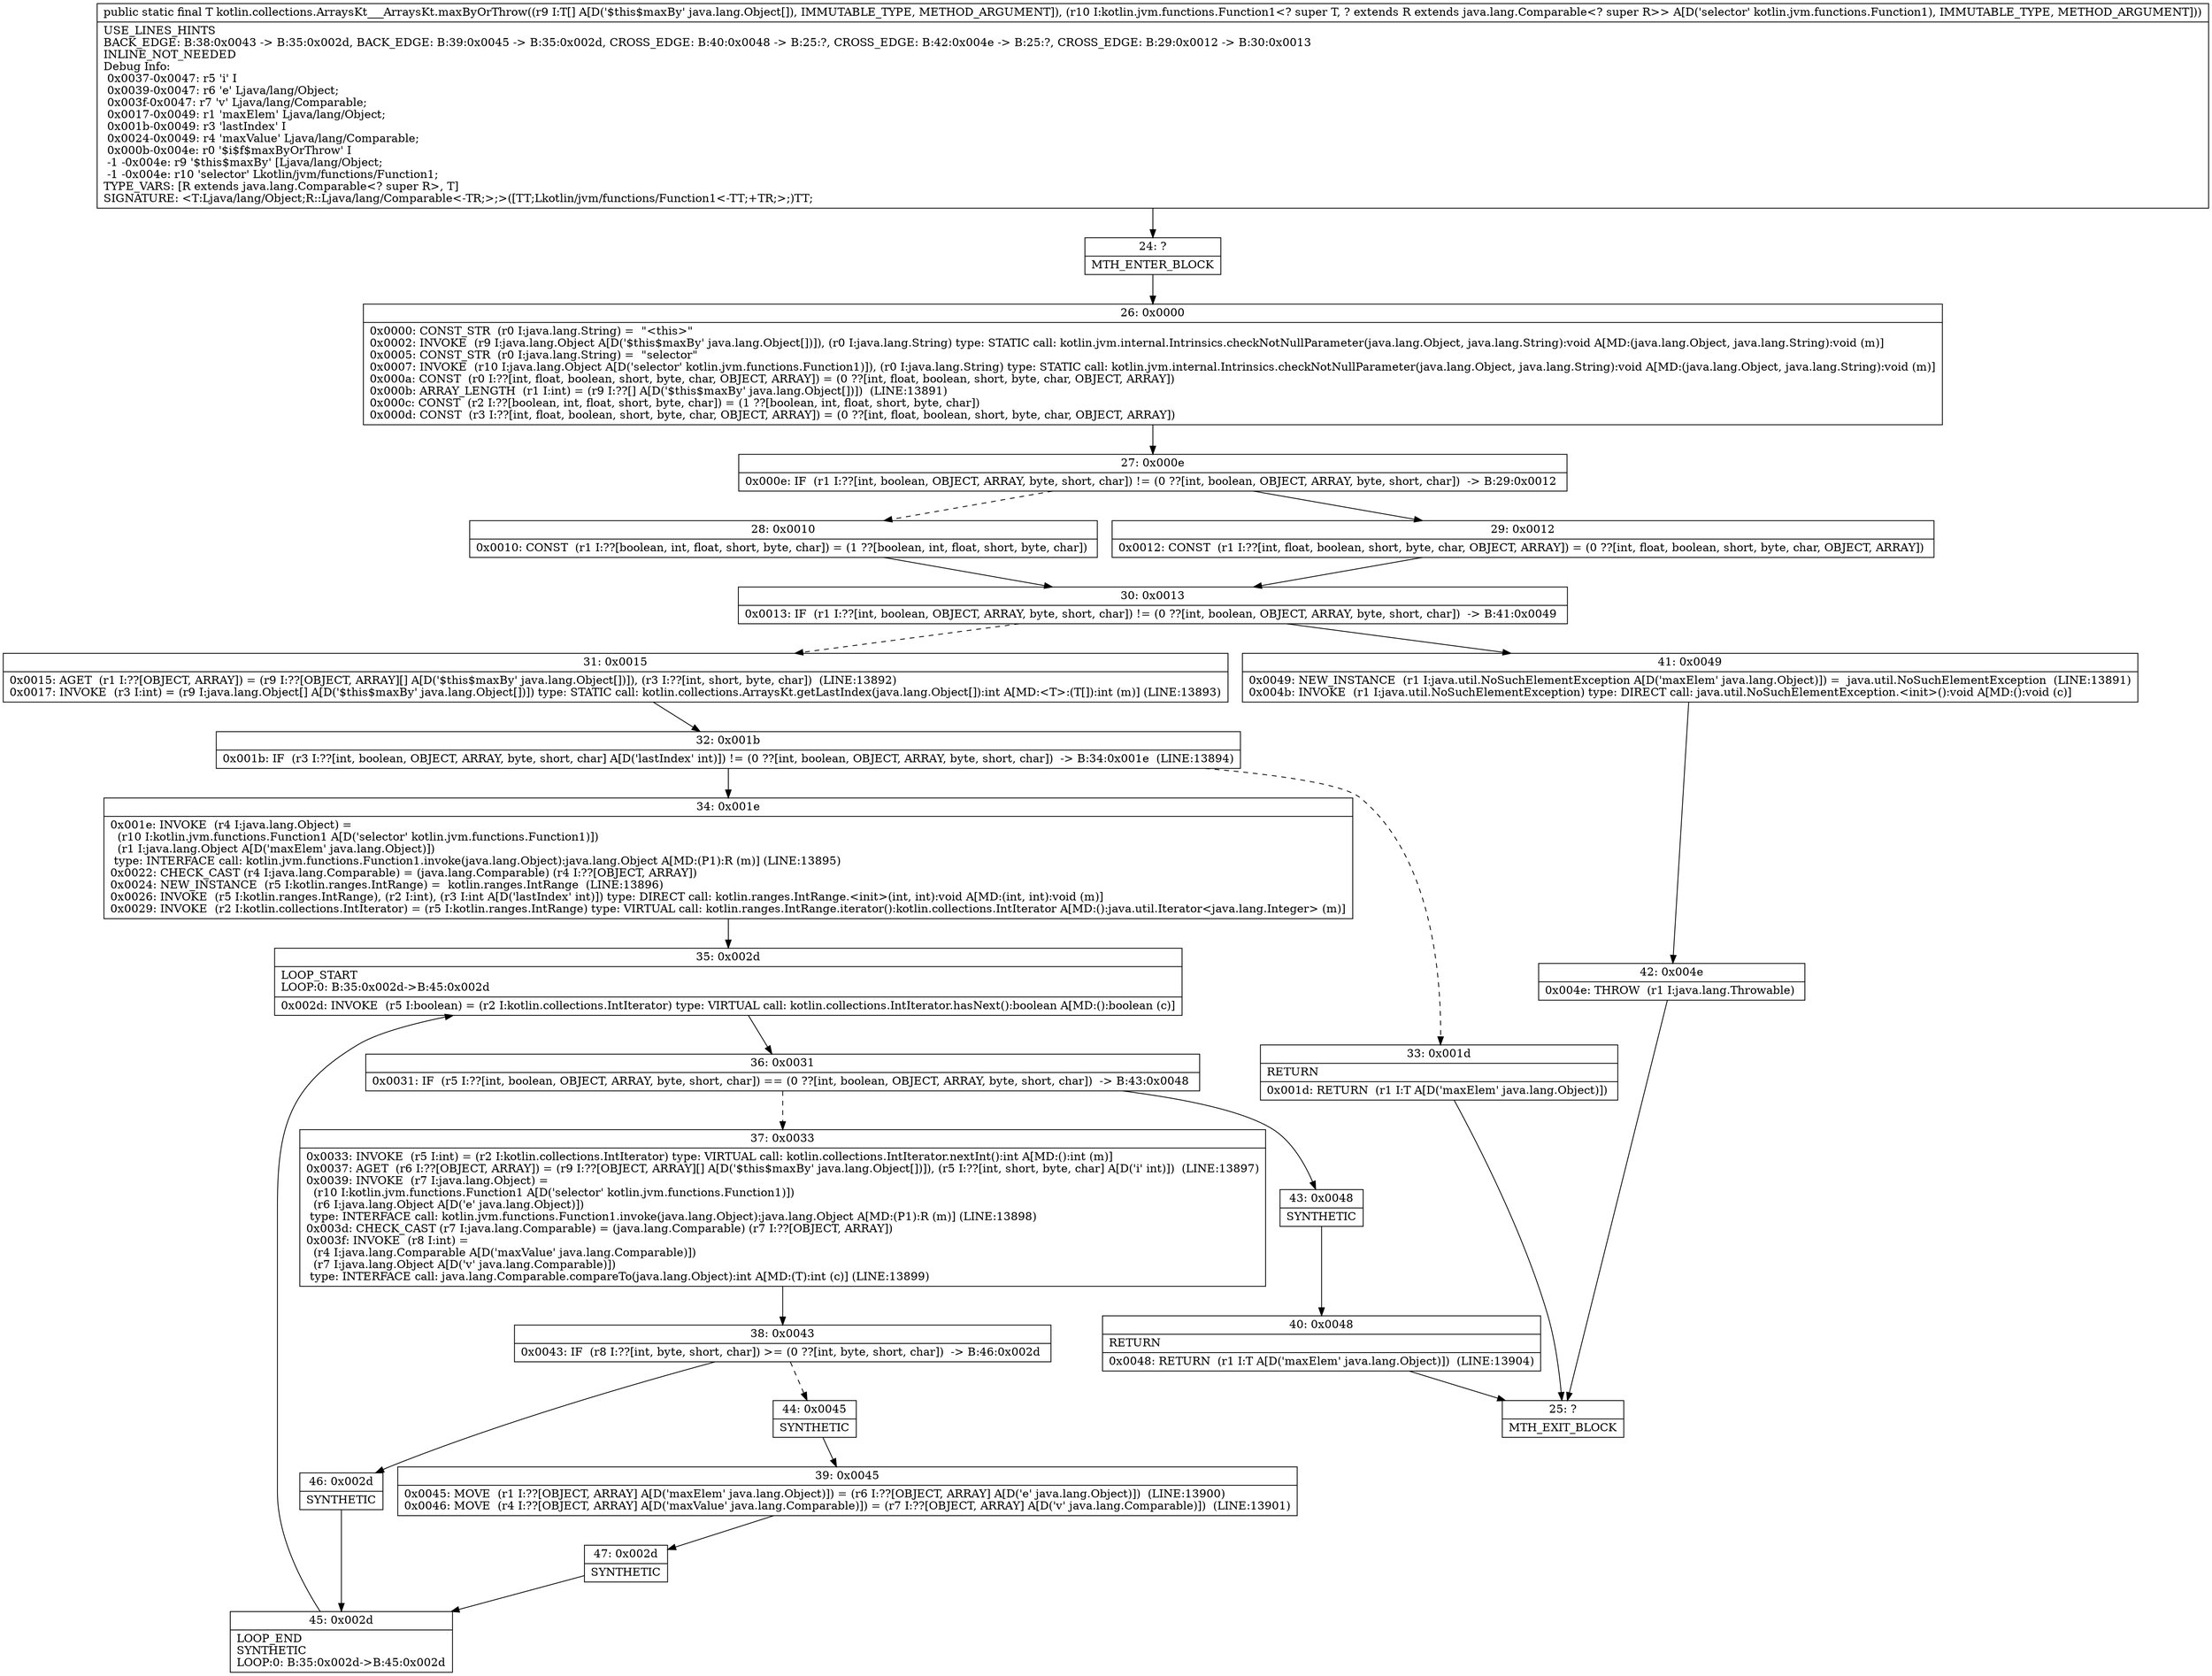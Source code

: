 digraph "CFG forkotlin.collections.ArraysKt___ArraysKt.maxByOrThrow([Ljava\/lang\/Object;Lkotlin\/jvm\/functions\/Function1;)Ljava\/lang\/Object;" {
Node_24 [shape=record,label="{24\:\ ?|MTH_ENTER_BLOCK\l}"];
Node_26 [shape=record,label="{26\:\ 0x0000|0x0000: CONST_STR  (r0 I:java.lang.String) =  \"\<this\>\" \l0x0002: INVOKE  (r9 I:java.lang.Object A[D('$this$maxBy' java.lang.Object[])]), (r0 I:java.lang.String) type: STATIC call: kotlin.jvm.internal.Intrinsics.checkNotNullParameter(java.lang.Object, java.lang.String):void A[MD:(java.lang.Object, java.lang.String):void (m)]\l0x0005: CONST_STR  (r0 I:java.lang.String) =  \"selector\" \l0x0007: INVOKE  (r10 I:java.lang.Object A[D('selector' kotlin.jvm.functions.Function1)]), (r0 I:java.lang.String) type: STATIC call: kotlin.jvm.internal.Intrinsics.checkNotNullParameter(java.lang.Object, java.lang.String):void A[MD:(java.lang.Object, java.lang.String):void (m)]\l0x000a: CONST  (r0 I:??[int, float, boolean, short, byte, char, OBJECT, ARRAY]) = (0 ??[int, float, boolean, short, byte, char, OBJECT, ARRAY]) \l0x000b: ARRAY_LENGTH  (r1 I:int) = (r9 I:??[] A[D('$this$maxBy' java.lang.Object[])])  (LINE:13891)\l0x000c: CONST  (r2 I:??[boolean, int, float, short, byte, char]) = (1 ??[boolean, int, float, short, byte, char]) \l0x000d: CONST  (r3 I:??[int, float, boolean, short, byte, char, OBJECT, ARRAY]) = (0 ??[int, float, boolean, short, byte, char, OBJECT, ARRAY]) \l}"];
Node_27 [shape=record,label="{27\:\ 0x000e|0x000e: IF  (r1 I:??[int, boolean, OBJECT, ARRAY, byte, short, char]) != (0 ??[int, boolean, OBJECT, ARRAY, byte, short, char])  \-\> B:29:0x0012 \l}"];
Node_28 [shape=record,label="{28\:\ 0x0010|0x0010: CONST  (r1 I:??[boolean, int, float, short, byte, char]) = (1 ??[boolean, int, float, short, byte, char]) \l}"];
Node_30 [shape=record,label="{30\:\ 0x0013|0x0013: IF  (r1 I:??[int, boolean, OBJECT, ARRAY, byte, short, char]) != (0 ??[int, boolean, OBJECT, ARRAY, byte, short, char])  \-\> B:41:0x0049 \l}"];
Node_31 [shape=record,label="{31\:\ 0x0015|0x0015: AGET  (r1 I:??[OBJECT, ARRAY]) = (r9 I:??[OBJECT, ARRAY][] A[D('$this$maxBy' java.lang.Object[])]), (r3 I:??[int, short, byte, char])  (LINE:13892)\l0x0017: INVOKE  (r3 I:int) = (r9 I:java.lang.Object[] A[D('$this$maxBy' java.lang.Object[])]) type: STATIC call: kotlin.collections.ArraysKt.getLastIndex(java.lang.Object[]):int A[MD:\<T\>:(T[]):int (m)] (LINE:13893)\l}"];
Node_32 [shape=record,label="{32\:\ 0x001b|0x001b: IF  (r3 I:??[int, boolean, OBJECT, ARRAY, byte, short, char] A[D('lastIndex' int)]) != (0 ??[int, boolean, OBJECT, ARRAY, byte, short, char])  \-\> B:34:0x001e  (LINE:13894)\l}"];
Node_33 [shape=record,label="{33\:\ 0x001d|RETURN\l|0x001d: RETURN  (r1 I:T A[D('maxElem' java.lang.Object)]) \l}"];
Node_25 [shape=record,label="{25\:\ ?|MTH_EXIT_BLOCK\l}"];
Node_34 [shape=record,label="{34\:\ 0x001e|0x001e: INVOKE  (r4 I:java.lang.Object) = \l  (r10 I:kotlin.jvm.functions.Function1 A[D('selector' kotlin.jvm.functions.Function1)])\l  (r1 I:java.lang.Object A[D('maxElem' java.lang.Object)])\l type: INTERFACE call: kotlin.jvm.functions.Function1.invoke(java.lang.Object):java.lang.Object A[MD:(P1):R (m)] (LINE:13895)\l0x0022: CHECK_CAST (r4 I:java.lang.Comparable) = (java.lang.Comparable) (r4 I:??[OBJECT, ARRAY]) \l0x0024: NEW_INSTANCE  (r5 I:kotlin.ranges.IntRange) =  kotlin.ranges.IntRange  (LINE:13896)\l0x0026: INVOKE  (r5 I:kotlin.ranges.IntRange), (r2 I:int), (r3 I:int A[D('lastIndex' int)]) type: DIRECT call: kotlin.ranges.IntRange.\<init\>(int, int):void A[MD:(int, int):void (m)]\l0x0029: INVOKE  (r2 I:kotlin.collections.IntIterator) = (r5 I:kotlin.ranges.IntRange) type: VIRTUAL call: kotlin.ranges.IntRange.iterator():kotlin.collections.IntIterator A[MD:():java.util.Iterator\<java.lang.Integer\> (m)]\l}"];
Node_35 [shape=record,label="{35\:\ 0x002d|LOOP_START\lLOOP:0: B:35:0x002d\-\>B:45:0x002d\l|0x002d: INVOKE  (r5 I:boolean) = (r2 I:kotlin.collections.IntIterator) type: VIRTUAL call: kotlin.collections.IntIterator.hasNext():boolean A[MD:():boolean (c)]\l}"];
Node_36 [shape=record,label="{36\:\ 0x0031|0x0031: IF  (r5 I:??[int, boolean, OBJECT, ARRAY, byte, short, char]) == (0 ??[int, boolean, OBJECT, ARRAY, byte, short, char])  \-\> B:43:0x0048 \l}"];
Node_37 [shape=record,label="{37\:\ 0x0033|0x0033: INVOKE  (r5 I:int) = (r2 I:kotlin.collections.IntIterator) type: VIRTUAL call: kotlin.collections.IntIterator.nextInt():int A[MD:():int (m)]\l0x0037: AGET  (r6 I:??[OBJECT, ARRAY]) = (r9 I:??[OBJECT, ARRAY][] A[D('$this$maxBy' java.lang.Object[])]), (r5 I:??[int, short, byte, char] A[D('i' int)])  (LINE:13897)\l0x0039: INVOKE  (r7 I:java.lang.Object) = \l  (r10 I:kotlin.jvm.functions.Function1 A[D('selector' kotlin.jvm.functions.Function1)])\l  (r6 I:java.lang.Object A[D('e' java.lang.Object)])\l type: INTERFACE call: kotlin.jvm.functions.Function1.invoke(java.lang.Object):java.lang.Object A[MD:(P1):R (m)] (LINE:13898)\l0x003d: CHECK_CAST (r7 I:java.lang.Comparable) = (java.lang.Comparable) (r7 I:??[OBJECT, ARRAY]) \l0x003f: INVOKE  (r8 I:int) = \l  (r4 I:java.lang.Comparable A[D('maxValue' java.lang.Comparable)])\l  (r7 I:java.lang.Object A[D('v' java.lang.Comparable)])\l type: INTERFACE call: java.lang.Comparable.compareTo(java.lang.Object):int A[MD:(T):int (c)] (LINE:13899)\l}"];
Node_38 [shape=record,label="{38\:\ 0x0043|0x0043: IF  (r8 I:??[int, byte, short, char]) \>= (0 ??[int, byte, short, char])  \-\> B:46:0x002d \l}"];
Node_44 [shape=record,label="{44\:\ 0x0045|SYNTHETIC\l}"];
Node_39 [shape=record,label="{39\:\ 0x0045|0x0045: MOVE  (r1 I:??[OBJECT, ARRAY] A[D('maxElem' java.lang.Object)]) = (r6 I:??[OBJECT, ARRAY] A[D('e' java.lang.Object)])  (LINE:13900)\l0x0046: MOVE  (r4 I:??[OBJECT, ARRAY] A[D('maxValue' java.lang.Comparable)]) = (r7 I:??[OBJECT, ARRAY] A[D('v' java.lang.Comparable)])  (LINE:13901)\l}"];
Node_47 [shape=record,label="{47\:\ 0x002d|SYNTHETIC\l}"];
Node_45 [shape=record,label="{45\:\ 0x002d|LOOP_END\lSYNTHETIC\lLOOP:0: B:35:0x002d\-\>B:45:0x002d\l}"];
Node_46 [shape=record,label="{46\:\ 0x002d|SYNTHETIC\l}"];
Node_43 [shape=record,label="{43\:\ 0x0048|SYNTHETIC\l}"];
Node_40 [shape=record,label="{40\:\ 0x0048|RETURN\l|0x0048: RETURN  (r1 I:T A[D('maxElem' java.lang.Object)])  (LINE:13904)\l}"];
Node_41 [shape=record,label="{41\:\ 0x0049|0x0049: NEW_INSTANCE  (r1 I:java.util.NoSuchElementException A[D('maxElem' java.lang.Object)]) =  java.util.NoSuchElementException  (LINE:13891)\l0x004b: INVOKE  (r1 I:java.util.NoSuchElementException) type: DIRECT call: java.util.NoSuchElementException.\<init\>():void A[MD:():void (c)]\l}"];
Node_42 [shape=record,label="{42\:\ 0x004e|0x004e: THROW  (r1 I:java.lang.Throwable) \l}"];
Node_29 [shape=record,label="{29\:\ 0x0012|0x0012: CONST  (r1 I:??[int, float, boolean, short, byte, char, OBJECT, ARRAY]) = (0 ??[int, float, boolean, short, byte, char, OBJECT, ARRAY]) \l}"];
MethodNode[shape=record,label="{public static final T kotlin.collections.ArraysKt___ArraysKt.maxByOrThrow((r9 I:T[] A[D('$this$maxBy' java.lang.Object[]), IMMUTABLE_TYPE, METHOD_ARGUMENT]), (r10 I:kotlin.jvm.functions.Function1\<? super T, ? extends R extends java.lang.Comparable\<? super R\>\> A[D('selector' kotlin.jvm.functions.Function1), IMMUTABLE_TYPE, METHOD_ARGUMENT]))  | USE_LINES_HINTS\lBACK_EDGE: B:38:0x0043 \-\> B:35:0x002d, BACK_EDGE: B:39:0x0045 \-\> B:35:0x002d, CROSS_EDGE: B:40:0x0048 \-\> B:25:?, CROSS_EDGE: B:42:0x004e \-\> B:25:?, CROSS_EDGE: B:29:0x0012 \-\> B:30:0x0013\lINLINE_NOT_NEEDED\lDebug Info:\l  0x0037\-0x0047: r5 'i' I\l  0x0039\-0x0047: r6 'e' Ljava\/lang\/Object;\l  0x003f\-0x0047: r7 'v' Ljava\/lang\/Comparable;\l  0x0017\-0x0049: r1 'maxElem' Ljava\/lang\/Object;\l  0x001b\-0x0049: r3 'lastIndex' I\l  0x0024\-0x0049: r4 'maxValue' Ljava\/lang\/Comparable;\l  0x000b\-0x004e: r0 '$i$f$maxByOrThrow' I\l  \-1 \-0x004e: r9 '$this$maxBy' [Ljava\/lang\/Object;\l  \-1 \-0x004e: r10 'selector' Lkotlin\/jvm\/functions\/Function1;\lTYPE_VARS: [R extends java.lang.Comparable\<? super R\>, T]\lSIGNATURE: \<T:Ljava\/lang\/Object;R::Ljava\/lang\/Comparable\<\-TR;\>;\>([TT;Lkotlin\/jvm\/functions\/Function1\<\-TT;+TR;\>;)TT;\l}"];
MethodNode -> Node_24;Node_24 -> Node_26;
Node_26 -> Node_27;
Node_27 -> Node_28[style=dashed];
Node_27 -> Node_29;
Node_28 -> Node_30;
Node_30 -> Node_31[style=dashed];
Node_30 -> Node_41;
Node_31 -> Node_32;
Node_32 -> Node_33[style=dashed];
Node_32 -> Node_34;
Node_33 -> Node_25;
Node_34 -> Node_35;
Node_35 -> Node_36;
Node_36 -> Node_37[style=dashed];
Node_36 -> Node_43;
Node_37 -> Node_38;
Node_38 -> Node_44[style=dashed];
Node_38 -> Node_46;
Node_44 -> Node_39;
Node_39 -> Node_47;
Node_47 -> Node_45;
Node_45 -> Node_35;
Node_46 -> Node_45;
Node_43 -> Node_40;
Node_40 -> Node_25;
Node_41 -> Node_42;
Node_42 -> Node_25;
Node_29 -> Node_30;
}

